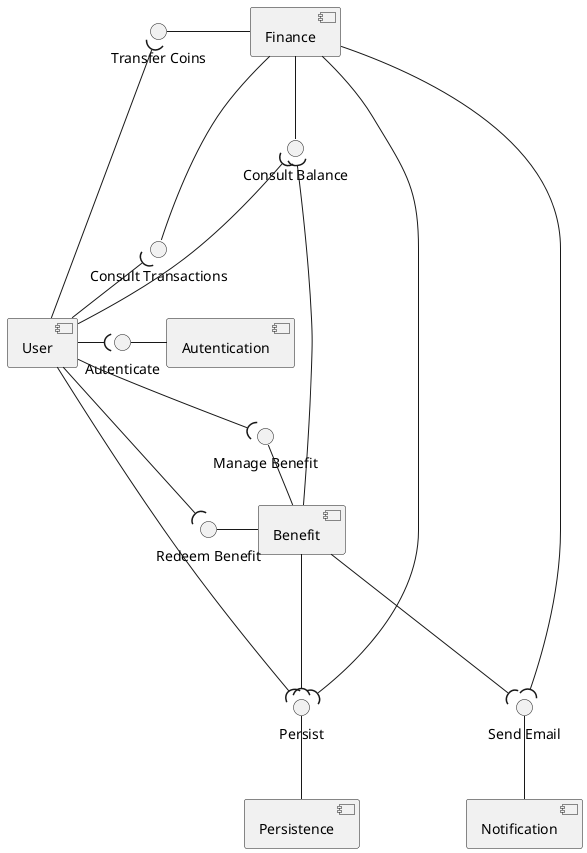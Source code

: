 @startuml

component User
component Autentication
component Finance
component Notification
component Persistence
component Benefit

interface Autenticate
interface Persist
interface "Send Email" as SendEmail
interface "Manage Benefit" as MangeBen
interface "Redeem Benefit" as RedeemBen
interface "Consult Transactions" as ConsultTrans
interface "Consult Balance" as ConsultBal
interface "Transfer Coins" as TransferCoins

Autenticate -right- Autentication
SendEmail -down- Notification
MangeBen - Benefit
RedeemBen - Benefit
Persist -down- Persistence
Finance - ConsultTrans
ConsultBal -up- Finance
TransferCoins - Finance

User --right-( Autenticate
User --down-( Persist
User --left-( ConsultTrans
User --up-( ConsultBal
User --up-( TransferCoins
User --right-( MangeBen
User --down-( RedeemBen

Benefit --down-( SendEmail
Benefit --down-( Persist
Benefit --up-( ConsultBal

Finance --down-( SendEmail
Finance --down-( Persist

@enduml